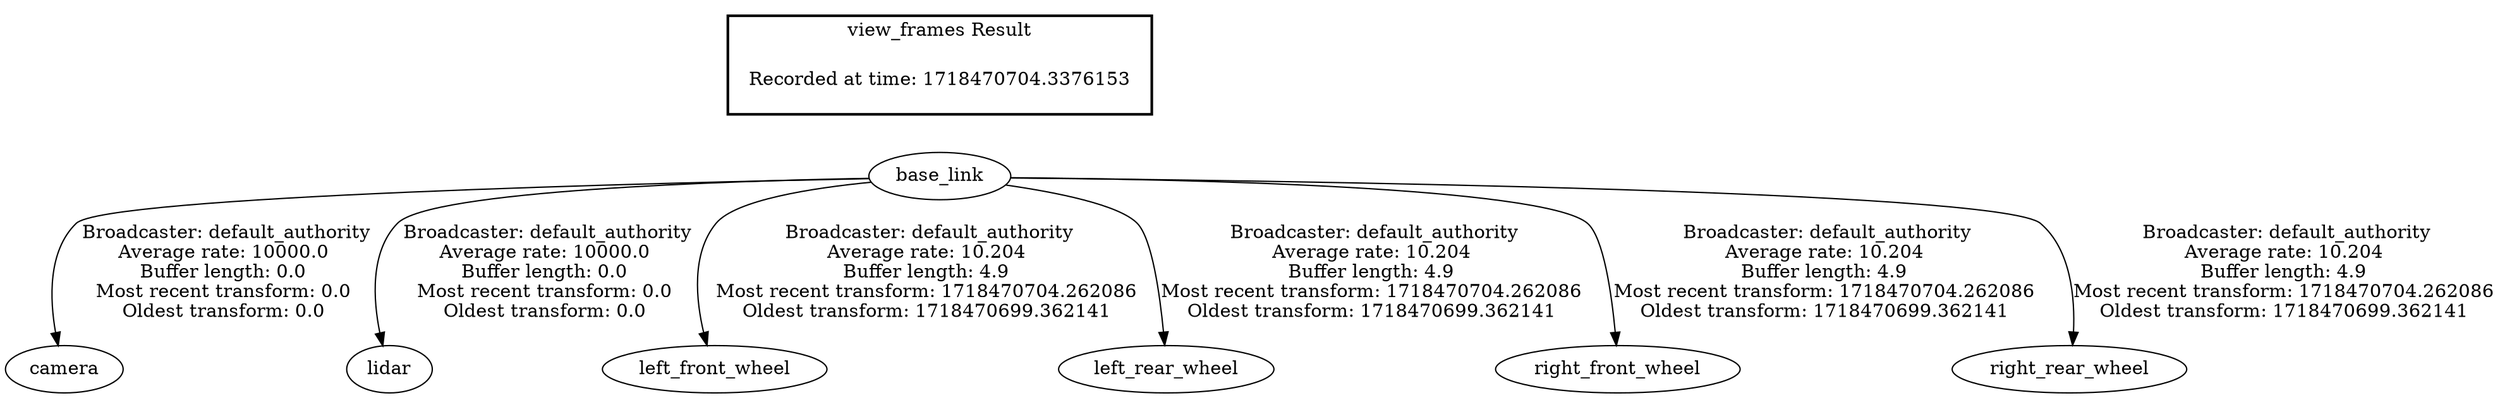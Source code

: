 digraph G {
"base_link" -> "camera"[label=" Broadcaster: default_authority\nAverage rate: 10000.0\nBuffer length: 0.0\nMost recent transform: 0.0\nOldest transform: 0.0\n"];
"base_link" -> "lidar"[label=" Broadcaster: default_authority\nAverage rate: 10000.0\nBuffer length: 0.0\nMost recent transform: 0.0\nOldest transform: 0.0\n"];
"base_link" -> "left_front_wheel"[label=" Broadcaster: default_authority\nAverage rate: 10.204\nBuffer length: 4.9\nMost recent transform: 1718470704.262086\nOldest transform: 1718470699.362141\n"];
"base_link" -> "left_rear_wheel"[label=" Broadcaster: default_authority\nAverage rate: 10.204\nBuffer length: 4.9\nMost recent transform: 1718470704.262086\nOldest transform: 1718470699.362141\n"];
"base_link" -> "right_front_wheel"[label=" Broadcaster: default_authority\nAverage rate: 10.204\nBuffer length: 4.9\nMost recent transform: 1718470704.262086\nOldest transform: 1718470699.362141\n"];
"base_link" -> "right_rear_wheel"[label=" Broadcaster: default_authority\nAverage rate: 10.204\nBuffer length: 4.9\nMost recent transform: 1718470704.262086\nOldest transform: 1718470699.362141\n"];
edge [style=invis];
 subgraph cluster_legend { style=bold; color=black; label ="view_frames Result";
"Recorded at time: 1718470704.3376153"[ shape=plaintext ] ;
}->"base_link";
}